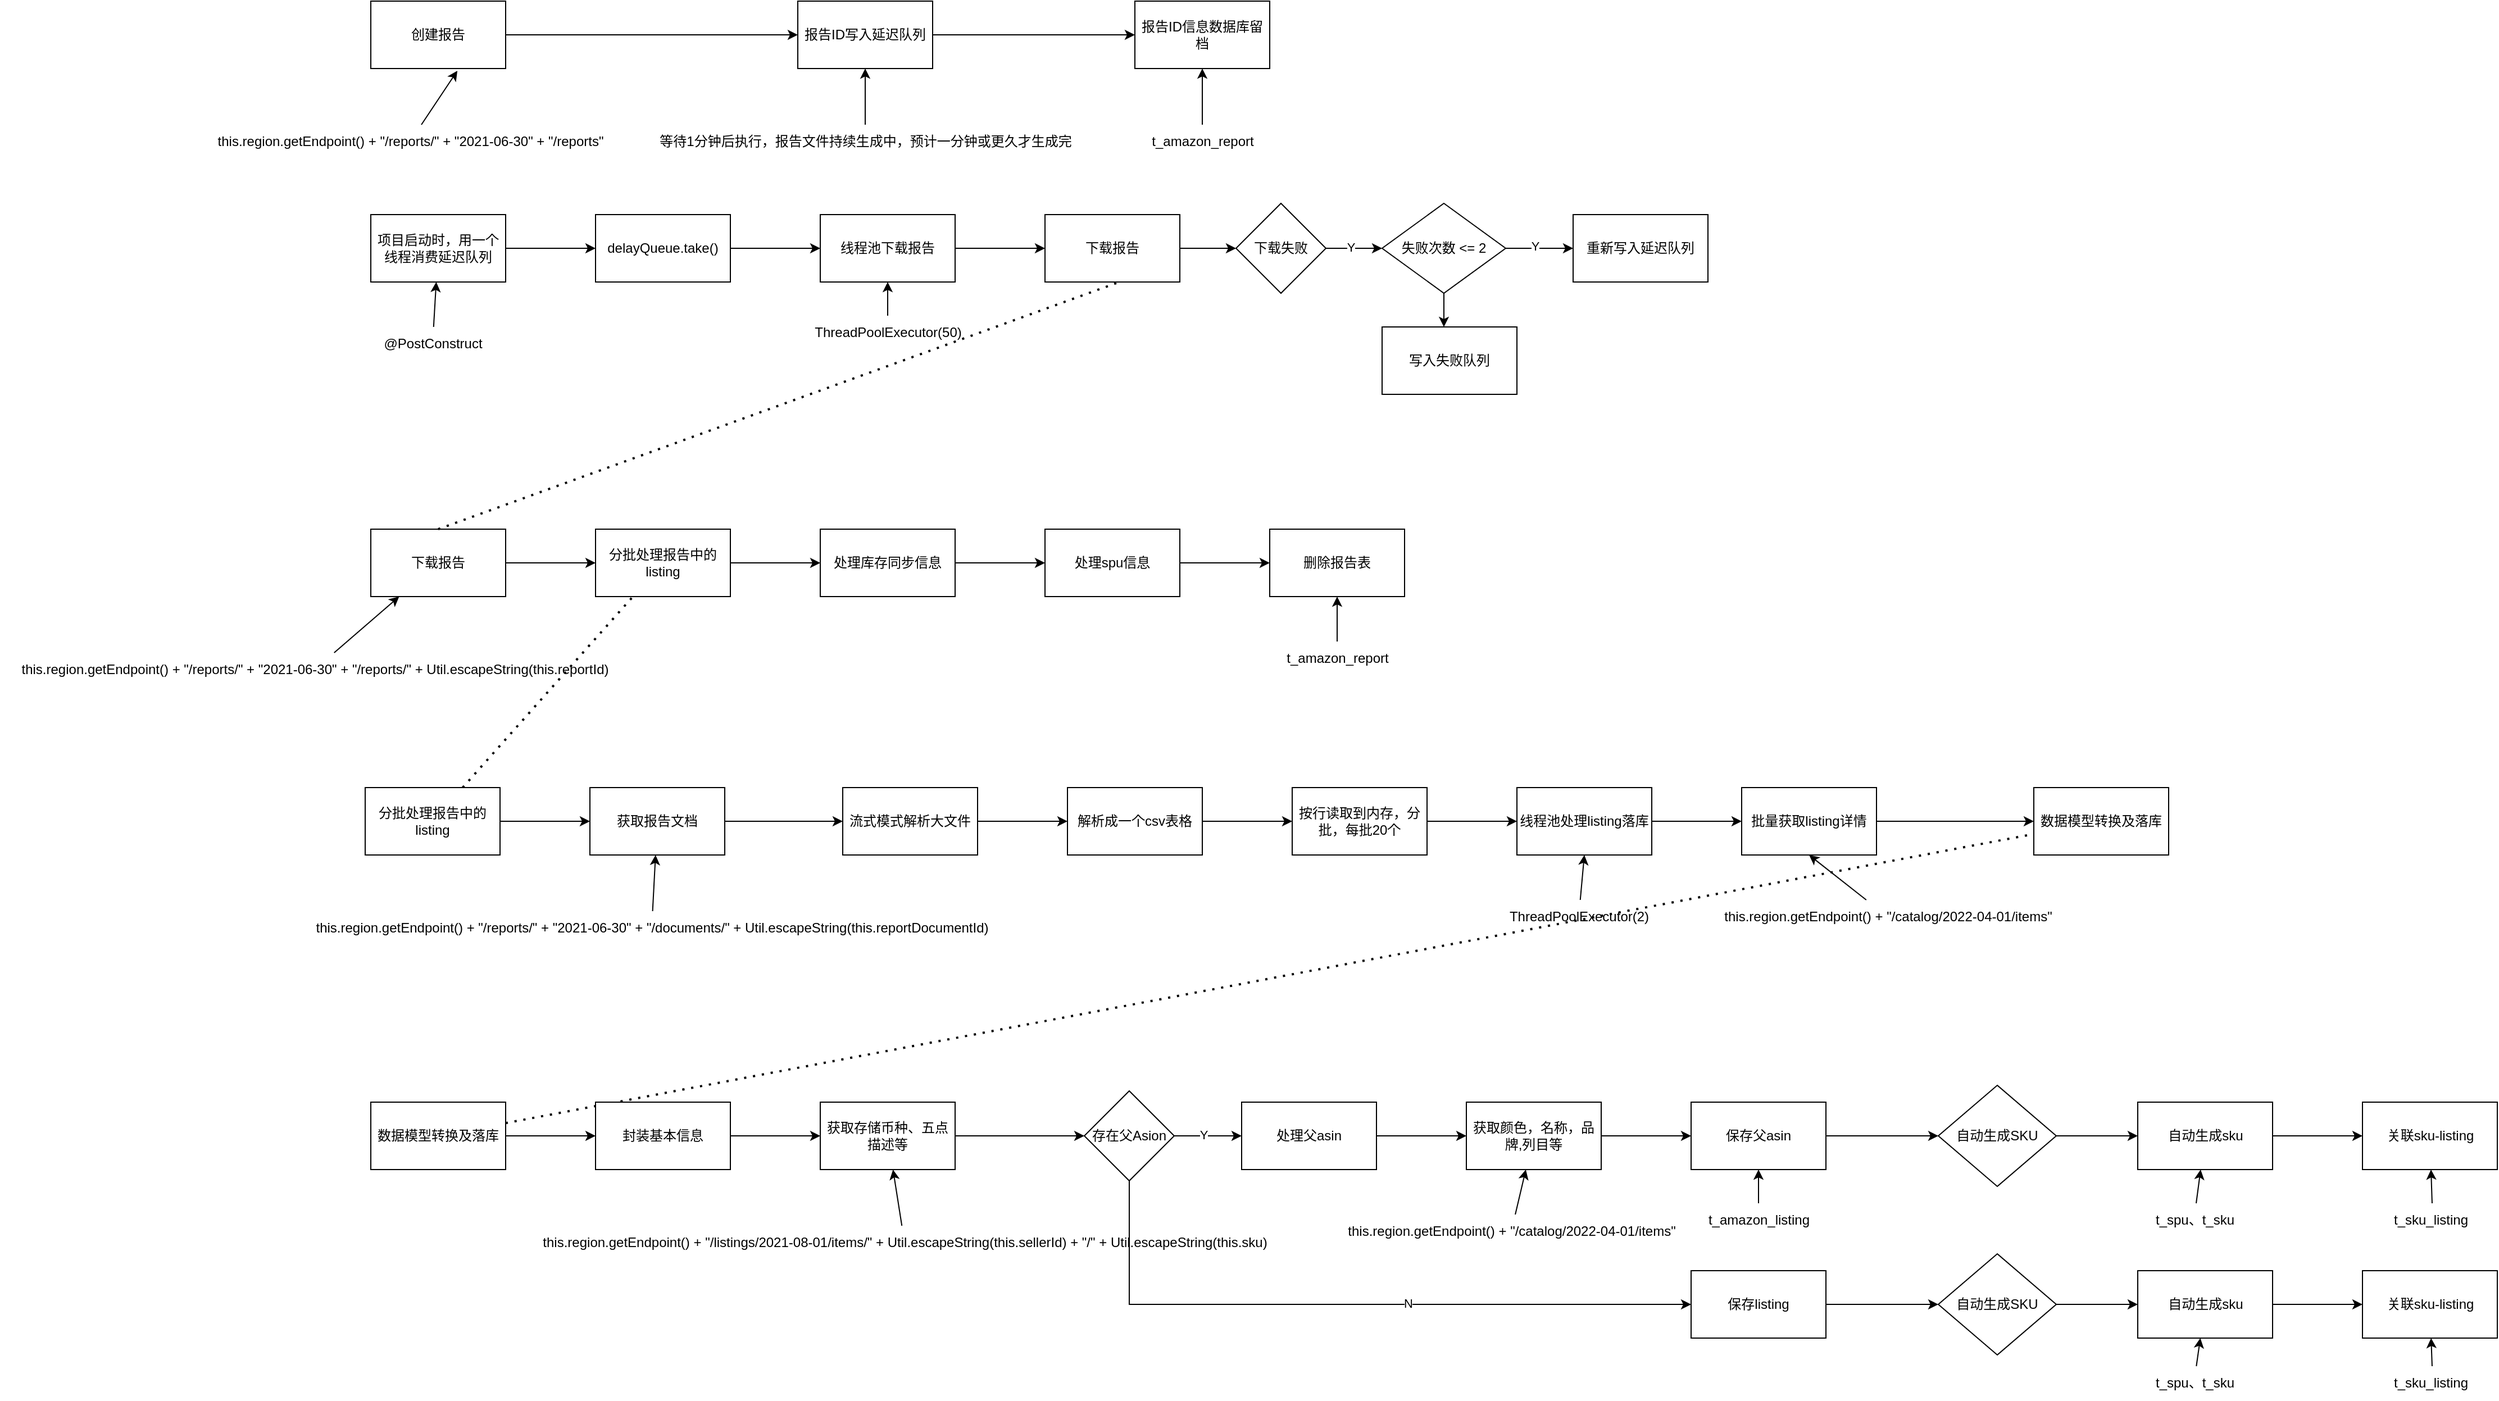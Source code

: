 <mxfile version="24.3.0" type="github">
  <diagram name="第 1 页" id="3Sgioy5IE2B0t4LwasJb">
    <mxGraphModel dx="2874" dy="792" grid="1" gridSize="10" guides="1" tooltips="1" connect="1" arrows="1" fold="1" page="1" pageScale="1" pageWidth="1200" pageHeight="1920" math="0" shadow="0">
      <root>
        <mxCell id="0" />
        <mxCell id="1" parent="0" />
        <mxCell id="YGWv3V7YIwNhVirVJVMV-18" value="" style="edgeStyle=orthogonalEdgeStyle;rounded=0;orthogonalLoop=1;jettySize=auto;html=1;" edge="1" parent="1" source="YGWv3V7YIwNhVirVJVMV-1" target="YGWv3V7YIwNhVirVJVMV-17">
          <mxGeometry relative="1" as="geometry" />
        </mxCell>
        <mxCell id="YGWv3V7YIwNhVirVJVMV-1" value="创建报告" style="rounded=0;whiteSpace=wrap;html=1;" vertex="1" parent="1">
          <mxGeometry x="90" y="80" width="120" height="60" as="geometry" />
        </mxCell>
        <mxCell id="YGWv3V7YIwNhVirVJVMV-10" value="this.region.getEndpoint() + &quot;/reports/&quot; + &quot;2021-06-30&quot; + &quot;/reports&quot;" style="text;html=1;align=center;verticalAlign=middle;resizable=0;points=[];autosize=1;strokeColor=none;fillColor=none;" vertex="1" parent="1">
          <mxGeometry x="-60" y="190" width="370" height="30" as="geometry" />
        </mxCell>
        <mxCell id="YGWv3V7YIwNhVirVJVMV-16" value="" style="endArrow=classic;html=1;rounded=0;entryX=0.642;entryY=1.033;entryDx=0;entryDy=0;entryPerimeter=0;" edge="1" parent="1" source="YGWv3V7YIwNhVirVJVMV-10" target="YGWv3V7YIwNhVirVJVMV-1">
          <mxGeometry width="50" height="50" relative="1" as="geometry">
            <mxPoint x="340" y="440" as="sourcePoint" />
            <mxPoint x="390" y="390" as="targetPoint" />
          </mxGeometry>
        </mxCell>
        <mxCell id="YGWv3V7YIwNhVirVJVMV-22" value="" style="edgeStyle=orthogonalEdgeStyle;rounded=0;orthogonalLoop=1;jettySize=auto;html=1;" edge="1" parent="1" source="YGWv3V7YIwNhVirVJVMV-17" target="YGWv3V7YIwNhVirVJVMV-21">
          <mxGeometry relative="1" as="geometry" />
        </mxCell>
        <mxCell id="YGWv3V7YIwNhVirVJVMV-17" value="报告ID写入延迟队列" style="whiteSpace=wrap;html=1;rounded=0;" vertex="1" parent="1">
          <mxGeometry x="470" y="80" width="120" height="60" as="geometry" />
        </mxCell>
        <mxCell id="YGWv3V7YIwNhVirVJVMV-19" value="等待1分钟后执行，报告文件持续生成中，预计一分钟或更久才生成完" style="text;html=1;align=center;verticalAlign=middle;resizable=0;points=[];autosize=1;strokeColor=none;fillColor=none;" vertex="1" parent="1">
          <mxGeometry x="335" y="190" width="390" height="30" as="geometry" />
        </mxCell>
        <mxCell id="YGWv3V7YIwNhVirVJVMV-20" value="" style="endArrow=classic;html=1;rounded=0;entryX=0.5;entryY=1;entryDx=0;entryDy=0;" edge="1" parent="1" source="YGWv3V7YIwNhVirVJVMV-19" target="YGWv3V7YIwNhVirVJVMV-17">
          <mxGeometry width="50" height="50" relative="1" as="geometry">
            <mxPoint x="830" y="260" as="sourcePoint" />
            <mxPoint x="880" y="210" as="targetPoint" />
          </mxGeometry>
        </mxCell>
        <mxCell id="YGWv3V7YIwNhVirVJVMV-21" value="报告ID信息数据库留档" style="whiteSpace=wrap;html=1;rounded=0;" vertex="1" parent="1">
          <mxGeometry x="770" y="80" width="120" height="60" as="geometry" />
        </mxCell>
        <mxCell id="YGWv3V7YIwNhVirVJVMV-23" value="t_amazon_report" style="text;html=1;align=center;verticalAlign=middle;resizable=0;points=[];autosize=1;strokeColor=none;fillColor=none;" vertex="1" parent="1">
          <mxGeometry x="770" y="190" width="120" height="30" as="geometry" />
        </mxCell>
        <mxCell id="YGWv3V7YIwNhVirVJVMV-24" value="" style="endArrow=classic;html=1;rounded=0;" edge="1" parent="1" source="YGWv3V7YIwNhVirVJVMV-23" target="YGWv3V7YIwNhVirVJVMV-21">
          <mxGeometry width="50" height="50" relative="1" as="geometry">
            <mxPoint x="970" y="220" as="sourcePoint" />
            <mxPoint x="1020" y="170" as="targetPoint" />
          </mxGeometry>
        </mxCell>
        <mxCell id="YGWv3V7YIwNhVirVJVMV-29" value="" style="edgeStyle=orthogonalEdgeStyle;rounded=0;orthogonalLoop=1;jettySize=auto;html=1;" edge="1" parent="1" source="YGWv3V7YIwNhVirVJVMV-25" target="YGWv3V7YIwNhVirVJVMV-28">
          <mxGeometry relative="1" as="geometry" />
        </mxCell>
        <mxCell id="YGWv3V7YIwNhVirVJVMV-25" value="项目启动时，用一个线程消费延迟队列" style="rounded=0;whiteSpace=wrap;html=1;" vertex="1" parent="1">
          <mxGeometry x="90" y="270" width="120" height="60" as="geometry" />
        </mxCell>
        <mxCell id="YGWv3V7YIwNhVirVJVMV-26" value="@PostConstruct" style="text;html=1;align=center;verticalAlign=middle;resizable=0;points=[];autosize=1;strokeColor=none;fillColor=none;" vertex="1" parent="1">
          <mxGeometry x="90" y="370" width="110" height="30" as="geometry" />
        </mxCell>
        <mxCell id="YGWv3V7YIwNhVirVJVMV-27" value="" style="endArrow=classic;html=1;rounded=0;" edge="1" parent="1" source="YGWv3V7YIwNhVirVJVMV-26" target="YGWv3V7YIwNhVirVJVMV-25">
          <mxGeometry width="50" height="50" relative="1" as="geometry">
            <mxPoint x="570" y="430" as="sourcePoint" />
            <mxPoint x="620" y="380" as="targetPoint" />
          </mxGeometry>
        </mxCell>
        <mxCell id="YGWv3V7YIwNhVirVJVMV-31" value="" style="edgeStyle=orthogonalEdgeStyle;rounded=0;orthogonalLoop=1;jettySize=auto;html=1;" edge="1" parent="1" source="YGWv3V7YIwNhVirVJVMV-28" target="YGWv3V7YIwNhVirVJVMV-30">
          <mxGeometry relative="1" as="geometry" />
        </mxCell>
        <mxCell id="YGWv3V7YIwNhVirVJVMV-28" value="delayQueue.take()" style="whiteSpace=wrap;html=1;rounded=0;" vertex="1" parent="1">
          <mxGeometry x="290" y="270" width="120" height="60" as="geometry" />
        </mxCell>
        <mxCell id="YGWv3V7YIwNhVirVJVMV-36" value="" style="edgeStyle=orthogonalEdgeStyle;rounded=0;orthogonalLoop=1;jettySize=auto;html=1;" edge="1" parent="1" source="YGWv3V7YIwNhVirVJVMV-30" target="YGWv3V7YIwNhVirVJVMV-35">
          <mxGeometry relative="1" as="geometry" />
        </mxCell>
        <mxCell id="YGWv3V7YIwNhVirVJVMV-30" value="线程池下载报告" style="whiteSpace=wrap;html=1;rounded=0;" vertex="1" parent="1">
          <mxGeometry x="490" y="270" width="120" height="60" as="geometry" />
        </mxCell>
        <mxCell id="YGWv3V7YIwNhVirVJVMV-33" value="ThreadPoolExecutor(50)" style="text;html=1;align=center;verticalAlign=middle;resizable=0;points=[];autosize=1;strokeColor=none;fillColor=none;" vertex="1" parent="1">
          <mxGeometry x="470" y="360" width="160" height="30" as="geometry" />
        </mxCell>
        <mxCell id="YGWv3V7YIwNhVirVJVMV-34" value="" style="endArrow=classic;html=1;rounded=0;entryX=0.5;entryY=1;entryDx=0;entryDy=0;" edge="1" parent="1" source="YGWv3V7YIwNhVirVJVMV-33" target="YGWv3V7YIwNhVirVJVMV-30">
          <mxGeometry width="50" height="50" relative="1" as="geometry">
            <mxPoint x="730" y="410" as="sourcePoint" />
            <mxPoint x="780" y="360" as="targetPoint" />
          </mxGeometry>
        </mxCell>
        <mxCell id="YGWv3V7YIwNhVirVJVMV-38" value="" style="edgeStyle=orthogonalEdgeStyle;rounded=0;orthogonalLoop=1;jettySize=auto;html=1;" edge="1" parent="1" source="YGWv3V7YIwNhVirVJVMV-35" target="YGWv3V7YIwNhVirVJVMV-37">
          <mxGeometry relative="1" as="geometry" />
        </mxCell>
        <mxCell id="YGWv3V7YIwNhVirVJVMV-35" value="下载报告" style="whiteSpace=wrap;html=1;rounded=0;" vertex="1" parent="1">
          <mxGeometry x="690" y="270" width="120" height="60" as="geometry" />
        </mxCell>
        <mxCell id="YGWv3V7YIwNhVirVJVMV-40" value="" style="edgeStyle=orthogonalEdgeStyle;rounded=0;orthogonalLoop=1;jettySize=auto;html=1;" edge="1" parent="1" source="YGWv3V7YIwNhVirVJVMV-37" target="YGWv3V7YIwNhVirVJVMV-39">
          <mxGeometry relative="1" as="geometry" />
        </mxCell>
        <mxCell id="YGWv3V7YIwNhVirVJVMV-43" value="Y" style="edgeLabel;html=1;align=center;verticalAlign=middle;resizable=0;points=[];" vertex="1" connectable="0" parent="YGWv3V7YIwNhVirVJVMV-40">
          <mxGeometry x="-0.12" y="1" relative="1" as="geometry">
            <mxPoint as="offset" />
          </mxGeometry>
        </mxCell>
        <mxCell id="YGWv3V7YIwNhVirVJVMV-37" value="下载失败" style="rhombus;whiteSpace=wrap;html=1;rounded=0;" vertex="1" parent="1">
          <mxGeometry x="860" y="260" width="80" height="80" as="geometry" />
        </mxCell>
        <mxCell id="YGWv3V7YIwNhVirVJVMV-42" value="" style="edgeStyle=orthogonalEdgeStyle;rounded=0;orthogonalLoop=1;jettySize=auto;html=1;" edge="1" parent="1" source="YGWv3V7YIwNhVirVJVMV-39" target="YGWv3V7YIwNhVirVJVMV-41">
          <mxGeometry relative="1" as="geometry" />
        </mxCell>
        <mxCell id="YGWv3V7YIwNhVirVJVMV-44" value="Y" style="edgeLabel;html=1;align=center;verticalAlign=middle;resizable=0;points=[];" vertex="1" connectable="0" parent="YGWv3V7YIwNhVirVJVMV-42">
          <mxGeometry x="-0.133" y="2" relative="1" as="geometry">
            <mxPoint as="offset" />
          </mxGeometry>
        </mxCell>
        <mxCell id="YGWv3V7YIwNhVirVJVMV-46" value="" style="edgeStyle=orthogonalEdgeStyle;rounded=0;orthogonalLoop=1;jettySize=auto;html=1;" edge="1" parent="1" source="YGWv3V7YIwNhVirVJVMV-39">
          <mxGeometry relative="1" as="geometry">
            <mxPoint x="1045" y="370" as="targetPoint" />
          </mxGeometry>
        </mxCell>
        <mxCell id="YGWv3V7YIwNhVirVJVMV-39" value="失败次数 &amp;lt;= 2" style="rhombus;whiteSpace=wrap;html=1;rounded=0;" vertex="1" parent="1">
          <mxGeometry x="990" y="260" width="110" height="80" as="geometry" />
        </mxCell>
        <mxCell id="YGWv3V7YIwNhVirVJVMV-41" value="重新写入延迟队列" style="whiteSpace=wrap;html=1;rounded=0;" vertex="1" parent="1">
          <mxGeometry x="1160" y="270" width="120" height="60" as="geometry" />
        </mxCell>
        <mxCell id="YGWv3V7YIwNhVirVJVMV-47" value="写入失败队列" style="whiteSpace=wrap;html=1;rounded=0;" vertex="1" parent="1">
          <mxGeometry x="990" y="370" width="120" height="60" as="geometry" />
        </mxCell>
        <mxCell id="YGWv3V7YIwNhVirVJVMV-53" value="" style="edgeStyle=orthogonalEdgeStyle;rounded=0;orthogonalLoop=1;jettySize=auto;html=1;" edge="1" parent="1" source="YGWv3V7YIwNhVirVJVMV-48" target="YGWv3V7YIwNhVirVJVMV-52">
          <mxGeometry relative="1" as="geometry" />
        </mxCell>
        <mxCell id="YGWv3V7YIwNhVirVJVMV-48" value="下载报告" style="whiteSpace=wrap;html=1;rounded=0;" vertex="1" parent="1">
          <mxGeometry x="90" y="550" width="120" height="60" as="geometry" />
        </mxCell>
        <mxCell id="YGWv3V7YIwNhVirVJVMV-49" value="" style="endArrow=none;dashed=1;html=1;dashPattern=1 3;strokeWidth=2;rounded=0;exitX=0.5;exitY=0;exitDx=0;exitDy=0;entryX=0.575;entryY=0.983;entryDx=0;entryDy=0;entryPerimeter=0;" edge="1" parent="1" source="YGWv3V7YIwNhVirVJVMV-48" target="YGWv3V7YIwNhVirVJVMV-35">
          <mxGeometry width="50" height="50" relative="1" as="geometry">
            <mxPoint x="630" y="470" as="sourcePoint" />
            <mxPoint x="680" y="420" as="targetPoint" />
          </mxGeometry>
        </mxCell>
        <mxCell id="YGWv3V7YIwNhVirVJVMV-50" value="this.region.getEndpoint() + &quot;/reports/&quot; + &quot;2021-06-30&quot; + &quot;/reports/&quot; + Util.escapeString(this.reportId)" style="text;html=1;align=center;verticalAlign=middle;resizable=0;points=[];autosize=1;strokeColor=none;fillColor=none;" vertex="1" parent="1">
          <mxGeometry x="-240" y="660" width="560" height="30" as="geometry" />
        </mxCell>
        <mxCell id="YGWv3V7YIwNhVirVJVMV-51" value="" style="endArrow=classic;html=1;rounded=0;" edge="1" parent="1" source="YGWv3V7YIwNhVirVJVMV-50" target="YGWv3V7YIwNhVirVJVMV-48">
          <mxGeometry width="50" height="50" relative="1" as="geometry">
            <mxPoint x="610" y="510" as="sourcePoint" />
            <mxPoint x="660" y="460" as="targetPoint" />
          </mxGeometry>
        </mxCell>
        <mxCell id="YGWv3V7YIwNhVirVJVMV-55" value="" style="edgeStyle=orthogonalEdgeStyle;rounded=0;orthogonalLoop=1;jettySize=auto;html=1;" edge="1" parent="1" source="YGWv3V7YIwNhVirVJVMV-52" target="YGWv3V7YIwNhVirVJVMV-54">
          <mxGeometry relative="1" as="geometry" />
        </mxCell>
        <mxCell id="YGWv3V7YIwNhVirVJVMV-52" value="分批处理报告中的listing" style="whiteSpace=wrap;html=1;rounded=0;" vertex="1" parent="1">
          <mxGeometry x="290" y="550" width="120" height="60" as="geometry" />
        </mxCell>
        <mxCell id="YGWv3V7YIwNhVirVJVMV-57" value="" style="edgeStyle=orthogonalEdgeStyle;rounded=0;orthogonalLoop=1;jettySize=auto;html=1;" edge="1" parent="1" source="YGWv3V7YIwNhVirVJVMV-54" target="YGWv3V7YIwNhVirVJVMV-56">
          <mxGeometry relative="1" as="geometry" />
        </mxCell>
        <mxCell id="YGWv3V7YIwNhVirVJVMV-54" value="处理库存同步信息" style="whiteSpace=wrap;html=1;rounded=0;" vertex="1" parent="1">
          <mxGeometry x="490" y="550" width="120" height="60" as="geometry" />
        </mxCell>
        <mxCell id="YGWv3V7YIwNhVirVJVMV-59" value="" style="edgeStyle=orthogonalEdgeStyle;rounded=0;orthogonalLoop=1;jettySize=auto;html=1;" edge="1" parent="1" source="YGWv3V7YIwNhVirVJVMV-56" target="YGWv3V7YIwNhVirVJVMV-58">
          <mxGeometry relative="1" as="geometry" />
        </mxCell>
        <mxCell id="YGWv3V7YIwNhVirVJVMV-56" value="处理spu信息" style="whiteSpace=wrap;html=1;rounded=0;" vertex="1" parent="1">
          <mxGeometry x="690" y="550" width="120" height="60" as="geometry" />
        </mxCell>
        <mxCell id="YGWv3V7YIwNhVirVJVMV-58" value="删除报告表" style="whiteSpace=wrap;html=1;rounded=0;" vertex="1" parent="1">
          <mxGeometry x="890" y="550" width="120" height="60" as="geometry" />
        </mxCell>
        <mxCell id="YGWv3V7YIwNhVirVJVMV-60" value="t_amazon_report" style="text;html=1;align=center;verticalAlign=middle;resizable=0;points=[];autosize=1;strokeColor=none;fillColor=none;" vertex="1" parent="1">
          <mxGeometry x="890" y="650" width="120" height="30" as="geometry" />
        </mxCell>
        <mxCell id="YGWv3V7YIwNhVirVJVMV-61" value="" style="endArrow=classic;html=1;rounded=0;" edge="1" parent="1" source="YGWv3V7YIwNhVirVJVMV-60" target="YGWv3V7YIwNhVirVJVMV-58">
          <mxGeometry width="50" height="50" relative="1" as="geometry">
            <mxPoint x="940" y="650" as="sourcePoint" />
            <mxPoint x="990" y="600" as="targetPoint" />
          </mxGeometry>
        </mxCell>
        <mxCell id="YGWv3V7YIwNhVirVJVMV-65" value="" style="edgeStyle=orthogonalEdgeStyle;rounded=0;orthogonalLoop=1;jettySize=auto;html=1;" edge="1" parent="1" source="YGWv3V7YIwNhVirVJVMV-62" target="YGWv3V7YIwNhVirVJVMV-64">
          <mxGeometry relative="1" as="geometry" />
        </mxCell>
        <mxCell id="YGWv3V7YIwNhVirVJVMV-62" value="分批处理报告中的listing" style="whiteSpace=wrap;html=1;rounded=0;" vertex="1" parent="1">
          <mxGeometry x="85" y="780" width="120" height="60" as="geometry" />
        </mxCell>
        <mxCell id="YGWv3V7YIwNhVirVJVMV-63" value="" style="endArrow=none;dashed=1;html=1;dashPattern=1 3;strokeWidth=2;rounded=0;" edge="1" parent="1" source="YGWv3V7YIwNhVirVJVMV-62" target="YGWv3V7YIwNhVirVJVMV-52">
          <mxGeometry width="50" height="50" relative="1" as="geometry">
            <mxPoint x="540" y="830" as="sourcePoint" />
            <mxPoint x="590" y="780" as="targetPoint" />
          </mxGeometry>
        </mxCell>
        <mxCell id="YGWv3V7YIwNhVirVJVMV-69" value="" style="edgeStyle=orthogonalEdgeStyle;rounded=0;orthogonalLoop=1;jettySize=auto;html=1;" edge="1" parent="1" source="YGWv3V7YIwNhVirVJVMV-64" target="YGWv3V7YIwNhVirVJVMV-68">
          <mxGeometry relative="1" as="geometry" />
        </mxCell>
        <mxCell id="YGWv3V7YIwNhVirVJVMV-64" value="获取报告文档" style="whiteSpace=wrap;html=1;rounded=0;" vertex="1" parent="1">
          <mxGeometry x="285" y="780" width="120" height="60" as="geometry" />
        </mxCell>
        <mxCell id="YGWv3V7YIwNhVirVJVMV-66" value="this.region.getEndpoint() + &quot;/reports/&quot; + &quot;2021-06-30&quot; + &quot;/documents/&quot; + Util.escapeString(this.reportDocumentId)" style="text;html=1;align=center;verticalAlign=middle;resizable=0;points=[];autosize=1;strokeColor=none;fillColor=none;" vertex="1" parent="1">
          <mxGeometry x="20" y="890" width="640" height="30" as="geometry" />
        </mxCell>
        <mxCell id="YGWv3V7YIwNhVirVJVMV-67" value="" style="endArrow=classic;html=1;rounded=0;" edge="1" parent="1" source="YGWv3V7YIwNhVirVJVMV-66" target="YGWv3V7YIwNhVirVJVMV-64">
          <mxGeometry width="50" height="50" relative="1" as="geometry">
            <mxPoint x="620" y="1060" as="sourcePoint" />
            <mxPoint x="670" y="1010" as="targetPoint" />
          </mxGeometry>
        </mxCell>
        <mxCell id="YGWv3V7YIwNhVirVJVMV-71" value="" style="edgeStyle=orthogonalEdgeStyle;rounded=0;orthogonalLoop=1;jettySize=auto;html=1;" edge="1" parent="1" source="YGWv3V7YIwNhVirVJVMV-68" target="YGWv3V7YIwNhVirVJVMV-70">
          <mxGeometry relative="1" as="geometry" />
        </mxCell>
        <mxCell id="YGWv3V7YIwNhVirVJVMV-68" value="流式模式解析大文件" style="whiteSpace=wrap;html=1;rounded=0;" vertex="1" parent="1">
          <mxGeometry x="510" y="780" width="120" height="60" as="geometry" />
        </mxCell>
        <mxCell id="YGWv3V7YIwNhVirVJVMV-73" value="" style="edgeStyle=orthogonalEdgeStyle;rounded=0;orthogonalLoop=1;jettySize=auto;html=1;" edge="1" parent="1" source="YGWv3V7YIwNhVirVJVMV-70" target="YGWv3V7YIwNhVirVJVMV-72">
          <mxGeometry relative="1" as="geometry" />
        </mxCell>
        <mxCell id="YGWv3V7YIwNhVirVJVMV-70" value="解析成一个csv表格" style="whiteSpace=wrap;html=1;rounded=0;" vertex="1" parent="1">
          <mxGeometry x="710" y="780" width="120" height="60" as="geometry" />
        </mxCell>
        <mxCell id="YGWv3V7YIwNhVirVJVMV-75" value="" style="edgeStyle=orthogonalEdgeStyle;rounded=0;orthogonalLoop=1;jettySize=auto;html=1;" edge="1" parent="1" source="YGWv3V7YIwNhVirVJVMV-72" target="YGWv3V7YIwNhVirVJVMV-74">
          <mxGeometry relative="1" as="geometry" />
        </mxCell>
        <mxCell id="YGWv3V7YIwNhVirVJVMV-72" value="按行读取到内存，分批，每批20个" style="whiteSpace=wrap;html=1;rounded=0;" vertex="1" parent="1">
          <mxGeometry x="910" y="780" width="120" height="60" as="geometry" />
        </mxCell>
        <mxCell id="YGWv3V7YIwNhVirVJVMV-79" value="" style="edgeStyle=orthogonalEdgeStyle;rounded=0;orthogonalLoop=1;jettySize=auto;html=1;" edge="1" parent="1" source="YGWv3V7YIwNhVirVJVMV-74" target="YGWv3V7YIwNhVirVJVMV-78">
          <mxGeometry relative="1" as="geometry" />
        </mxCell>
        <mxCell id="YGWv3V7YIwNhVirVJVMV-74" value="线程池处理listing落库" style="whiteSpace=wrap;html=1;rounded=0;" vertex="1" parent="1">
          <mxGeometry x="1110" y="780" width="120" height="60" as="geometry" />
        </mxCell>
        <mxCell id="YGWv3V7YIwNhVirVJVMV-76" value="ThreadPoolExecutor(2)" style="text;html=1;align=center;verticalAlign=middle;resizable=0;points=[];autosize=1;strokeColor=none;fillColor=none;" vertex="1" parent="1">
          <mxGeometry x="1090" y="880" width="150" height="30" as="geometry" />
        </mxCell>
        <mxCell id="YGWv3V7YIwNhVirVJVMV-77" value="" style="endArrow=classic;html=1;rounded=0;entryX=0.5;entryY=1;entryDx=0;entryDy=0;" edge="1" parent="1" source="YGWv3V7YIwNhVirVJVMV-76" target="YGWv3V7YIwNhVirVJVMV-74">
          <mxGeometry width="50" height="50" relative="1" as="geometry">
            <mxPoint x="1160" y="840" as="sourcePoint" />
            <mxPoint x="1210" y="790" as="targetPoint" />
          </mxGeometry>
        </mxCell>
        <mxCell id="YGWv3V7YIwNhVirVJVMV-83" value="" style="edgeStyle=orthogonalEdgeStyle;rounded=0;orthogonalLoop=1;jettySize=auto;html=1;" edge="1" parent="1" source="YGWv3V7YIwNhVirVJVMV-78" target="YGWv3V7YIwNhVirVJVMV-82">
          <mxGeometry relative="1" as="geometry" />
        </mxCell>
        <mxCell id="YGWv3V7YIwNhVirVJVMV-78" value="批量获取listing详情" style="whiteSpace=wrap;html=1;rounded=0;" vertex="1" parent="1">
          <mxGeometry x="1310" y="780" width="120" height="60" as="geometry" />
        </mxCell>
        <mxCell id="YGWv3V7YIwNhVirVJVMV-80" value="this.region.getEndpoint() + &quot;/catalog/2022-04-01/items&quot;" style="text;html=1;align=center;verticalAlign=middle;resizable=0;points=[];autosize=1;strokeColor=none;fillColor=none;" vertex="1" parent="1">
          <mxGeometry x="1280" y="880" width="320" height="30" as="geometry" />
        </mxCell>
        <mxCell id="YGWv3V7YIwNhVirVJVMV-81" value="" style="endArrow=classic;html=1;rounded=0;entryX=0.5;entryY=1;entryDx=0;entryDy=0;" edge="1" parent="1" source="YGWv3V7YIwNhVirVJVMV-80" target="YGWv3V7YIwNhVirVJVMV-78">
          <mxGeometry width="50" height="50" relative="1" as="geometry">
            <mxPoint x="1710" y="1010" as="sourcePoint" />
            <mxPoint x="1760" y="960" as="targetPoint" />
          </mxGeometry>
        </mxCell>
        <mxCell id="YGWv3V7YIwNhVirVJVMV-82" value="数据模型转换及落库" style="whiteSpace=wrap;html=1;rounded=0;" vertex="1" parent="1">
          <mxGeometry x="1570" y="780" width="120" height="60" as="geometry" />
        </mxCell>
        <mxCell id="YGWv3V7YIwNhVirVJVMV-87" value="" style="edgeStyle=orthogonalEdgeStyle;rounded=0;orthogonalLoop=1;jettySize=auto;html=1;" edge="1" parent="1" source="YGWv3V7YIwNhVirVJVMV-84" target="YGWv3V7YIwNhVirVJVMV-86">
          <mxGeometry relative="1" as="geometry" />
        </mxCell>
        <mxCell id="YGWv3V7YIwNhVirVJVMV-84" value="数据模型转换及落库" style="whiteSpace=wrap;html=1;rounded=0;" vertex="1" parent="1">
          <mxGeometry x="90" y="1060" width="120" height="60" as="geometry" />
        </mxCell>
        <mxCell id="YGWv3V7YIwNhVirVJVMV-85" value="" style="endArrow=none;dashed=1;html=1;dashPattern=1 3;strokeWidth=2;rounded=0;" edge="1" parent="1" source="YGWv3V7YIwNhVirVJVMV-84" target="YGWv3V7YIwNhVirVJVMV-82">
          <mxGeometry width="50" height="50" relative="1" as="geometry">
            <mxPoint x="790" y="1040" as="sourcePoint" />
            <mxPoint x="840" y="990" as="targetPoint" />
          </mxGeometry>
        </mxCell>
        <mxCell id="YGWv3V7YIwNhVirVJVMV-89" value="" style="edgeStyle=orthogonalEdgeStyle;rounded=0;orthogonalLoop=1;jettySize=auto;html=1;" edge="1" parent="1" source="YGWv3V7YIwNhVirVJVMV-86" target="YGWv3V7YIwNhVirVJVMV-88">
          <mxGeometry relative="1" as="geometry" />
        </mxCell>
        <mxCell id="YGWv3V7YIwNhVirVJVMV-86" value="封装基本信息" style="whiteSpace=wrap;html=1;rounded=0;" vertex="1" parent="1">
          <mxGeometry x="290" y="1060" width="120" height="60" as="geometry" />
        </mxCell>
        <mxCell id="YGWv3V7YIwNhVirVJVMV-93" value="" style="edgeStyle=orthogonalEdgeStyle;rounded=0;orthogonalLoop=1;jettySize=auto;html=1;" edge="1" parent="1" source="YGWv3V7YIwNhVirVJVMV-88" target="YGWv3V7YIwNhVirVJVMV-92">
          <mxGeometry relative="1" as="geometry" />
        </mxCell>
        <mxCell id="YGWv3V7YIwNhVirVJVMV-88" value="获取存储币种、五点描述等" style="whiteSpace=wrap;html=1;rounded=0;" vertex="1" parent="1">
          <mxGeometry x="490" y="1060" width="120" height="60" as="geometry" />
        </mxCell>
        <mxCell id="YGWv3V7YIwNhVirVJVMV-90" value="this.region.getEndpoint() + &quot;/listings/2021-08-01/items/&quot; + Util.escapeString(this.sellerId) + &quot;/&quot; + Util.escapeString(this.sku)" style="text;html=1;align=center;verticalAlign=middle;resizable=0;points=[];autosize=1;strokeColor=none;fillColor=none;" vertex="1" parent="1">
          <mxGeometry x="220" y="1170" width="690" height="30" as="geometry" />
        </mxCell>
        <mxCell id="YGWv3V7YIwNhVirVJVMV-91" value="" style="endArrow=classic;html=1;rounded=0;" edge="1" parent="1" source="YGWv3V7YIwNhVirVJVMV-90" target="YGWv3V7YIwNhVirVJVMV-88">
          <mxGeometry width="50" height="50" relative="1" as="geometry">
            <mxPoint x="890" y="1200" as="sourcePoint" />
            <mxPoint x="940" y="1150" as="targetPoint" />
          </mxGeometry>
        </mxCell>
        <mxCell id="YGWv3V7YIwNhVirVJVMV-95" value="" style="edgeStyle=orthogonalEdgeStyle;rounded=0;orthogonalLoop=1;jettySize=auto;html=1;" edge="1" parent="1" source="YGWv3V7YIwNhVirVJVMV-92" target="YGWv3V7YIwNhVirVJVMV-94">
          <mxGeometry relative="1" as="geometry" />
        </mxCell>
        <mxCell id="YGWv3V7YIwNhVirVJVMV-114" value="Y" style="edgeLabel;html=1;align=center;verticalAlign=middle;resizable=0;points=[];" vertex="1" connectable="0" parent="YGWv3V7YIwNhVirVJVMV-95">
          <mxGeometry x="-0.133" y="1" relative="1" as="geometry">
            <mxPoint as="offset" />
          </mxGeometry>
        </mxCell>
        <mxCell id="YGWv3V7YIwNhVirVJVMV-118" style="edgeStyle=orthogonalEdgeStyle;rounded=0;orthogonalLoop=1;jettySize=auto;html=1;exitX=0.5;exitY=1;exitDx=0;exitDy=0;entryX=0;entryY=0.5;entryDx=0;entryDy=0;" edge="1" parent="1" source="YGWv3V7YIwNhVirVJVMV-92" target="YGWv3V7YIwNhVirVJVMV-112">
          <mxGeometry relative="1" as="geometry" />
        </mxCell>
        <mxCell id="YGWv3V7YIwNhVirVJVMV-119" value="N" style="edgeLabel;html=1;align=center;verticalAlign=middle;resizable=0;points=[];" vertex="1" connectable="0" parent="YGWv3V7YIwNhVirVJVMV-118">
          <mxGeometry x="0.173" y="1" relative="1" as="geometry">
            <mxPoint as="offset" />
          </mxGeometry>
        </mxCell>
        <mxCell id="YGWv3V7YIwNhVirVJVMV-92" value="存在父Asion" style="rhombus;whiteSpace=wrap;html=1;rounded=0;" vertex="1" parent="1">
          <mxGeometry x="725" y="1050" width="80" height="80" as="geometry" />
        </mxCell>
        <mxCell id="YGWv3V7YIwNhVirVJVMV-97" value="" style="edgeStyle=orthogonalEdgeStyle;rounded=0;orthogonalLoop=1;jettySize=auto;html=1;" edge="1" parent="1" source="YGWv3V7YIwNhVirVJVMV-94" target="YGWv3V7YIwNhVirVJVMV-96">
          <mxGeometry relative="1" as="geometry" />
        </mxCell>
        <mxCell id="YGWv3V7YIwNhVirVJVMV-94" value="处理父asin" style="whiteSpace=wrap;html=1;rounded=0;" vertex="1" parent="1">
          <mxGeometry x="865" y="1060" width="120" height="60" as="geometry" />
        </mxCell>
        <mxCell id="YGWv3V7YIwNhVirVJVMV-99" value="" style="edgeStyle=orthogonalEdgeStyle;rounded=0;orthogonalLoop=1;jettySize=auto;html=1;" edge="1" parent="1" source="YGWv3V7YIwNhVirVJVMV-96" target="YGWv3V7YIwNhVirVJVMV-98">
          <mxGeometry relative="1" as="geometry" />
        </mxCell>
        <mxCell id="YGWv3V7YIwNhVirVJVMV-96" value="获取颜色，名称，品牌,列目等" style="whiteSpace=wrap;html=1;rounded=0;" vertex="1" parent="1">
          <mxGeometry x="1065" y="1060" width="120" height="60" as="geometry" />
        </mxCell>
        <mxCell id="YGWv3V7YIwNhVirVJVMV-103" value="" style="edgeStyle=orthogonalEdgeStyle;rounded=0;orthogonalLoop=1;jettySize=auto;html=1;" edge="1" parent="1" source="YGWv3V7YIwNhVirVJVMV-98" target="YGWv3V7YIwNhVirVJVMV-102">
          <mxGeometry relative="1" as="geometry" />
        </mxCell>
        <mxCell id="YGWv3V7YIwNhVirVJVMV-98" value="保存父asin" style="whiteSpace=wrap;html=1;rounded=0;" vertex="1" parent="1">
          <mxGeometry x="1265" y="1060" width="120" height="60" as="geometry" />
        </mxCell>
        <mxCell id="YGWv3V7YIwNhVirVJVMV-100" value="t_amazon_listing" style="text;html=1;align=center;verticalAlign=middle;resizable=0;points=[];autosize=1;strokeColor=none;fillColor=none;" vertex="1" parent="1">
          <mxGeometry x="1265" y="1150" width="120" height="30" as="geometry" />
        </mxCell>
        <mxCell id="YGWv3V7YIwNhVirVJVMV-101" value="" style="endArrow=classic;html=1;rounded=0;" edge="1" parent="1" source="YGWv3V7YIwNhVirVJVMV-100" target="YGWv3V7YIwNhVirVJVMV-98">
          <mxGeometry width="50" height="50" relative="1" as="geometry">
            <mxPoint x="1370" y="1210" as="sourcePoint" />
            <mxPoint x="1420" y="1160" as="targetPoint" />
          </mxGeometry>
        </mxCell>
        <mxCell id="YGWv3V7YIwNhVirVJVMV-105" value="" style="edgeStyle=orthogonalEdgeStyle;rounded=0;orthogonalLoop=1;jettySize=auto;html=1;" edge="1" parent="1" source="YGWv3V7YIwNhVirVJVMV-102" target="YGWv3V7YIwNhVirVJVMV-104">
          <mxGeometry relative="1" as="geometry" />
        </mxCell>
        <mxCell id="YGWv3V7YIwNhVirVJVMV-102" value="自动生成SKU" style="rhombus;whiteSpace=wrap;html=1;rounded=0;" vertex="1" parent="1">
          <mxGeometry x="1485" y="1045" width="105" height="90" as="geometry" />
        </mxCell>
        <mxCell id="YGWv3V7YIwNhVirVJVMV-107" value="" style="edgeStyle=orthogonalEdgeStyle;rounded=0;orthogonalLoop=1;jettySize=auto;html=1;" edge="1" parent="1" source="YGWv3V7YIwNhVirVJVMV-104" target="YGWv3V7YIwNhVirVJVMV-106">
          <mxGeometry relative="1" as="geometry" />
        </mxCell>
        <mxCell id="YGWv3V7YIwNhVirVJVMV-104" value="自动生成sku" style="whiteSpace=wrap;html=1;rounded=0;" vertex="1" parent="1">
          <mxGeometry x="1662.5" y="1060" width="120" height="60" as="geometry" />
        </mxCell>
        <mxCell id="YGWv3V7YIwNhVirVJVMV-106" value="关联sku-listing" style="whiteSpace=wrap;html=1;rounded=0;" vertex="1" parent="1">
          <mxGeometry x="1862.5" y="1060" width="120" height="60" as="geometry" />
        </mxCell>
        <mxCell id="YGWv3V7YIwNhVirVJVMV-108" value="t_spu、t_sku" style="text;html=1;align=center;verticalAlign=middle;resizable=0;points=[];autosize=1;strokeColor=none;fillColor=none;" vertex="1" parent="1">
          <mxGeometry x="1662.5" y="1150" width="100" height="30" as="geometry" />
        </mxCell>
        <mxCell id="YGWv3V7YIwNhVirVJVMV-109" value="" style="endArrow=classic;html=1;rounded=0;" edge="1" parent="1" source="YGWv3V7YIwNhVirVJVMV-108" target="YGWv3V7YIwNhVirVJVMV-104">
          <mxGeometry width="50" height="50" relative="1" as="geometry">
            <mxPoint x="1840" y="1210" as="sourcePoint" />
            <mxPoint x="1890" y="1160" as="targetPoint" />
          </mxGeometry>
        </mxCell>
        <mxCell id="YGWv3V7YIwNhVirVJVMV-110" value="t_sku_listing" style="text;html=1;align=center;verticalAlign=middle;resizable=0;points=[];autosize=1;strokeColor=none;fillColor=none;" vertex="1" parent="1">
          <mxGeometry x="1877.5" y="1150" width="90" height="30" as="geometry" />
        </mxCell>
        <mxCell id="YGWv3V7YIwNhVirVJVMV-111" value="" style="endArrow=classic;html=1;rounded=0;exitX=0.522;exitY=0;exitDx=0;exitDy=0;exitPerimeter=0;" edge="1" parent="1" source="YGWv3V7YIwNhVirVJVMV-110" target="YGWv3V7YIwNhVirVJVMV-106">
          <mxGeometry width="50" height="50" relative="1" as="geometry">
            <mxPoint x="1840" y="1210" as="sourcePoint" />
            <mxPoint x="1890" y="1160" as="targetPoint" />
          </mxGeometry>
        </mxCell>
        <mxCell id="YGWv3V7YIwNhVirVJVMV-130" style="edgeStyle=orthogonalEdgeStyle;rounded=0;orthogonalLoop=1;jettySize=auto;html=1;exitX=1;exitY=0.5;exitDx=0;exitDy=0;entryX=0;entryY=0.5;entryDx=0;entryDy=0;" edge="1" parent="1" source="YGWv3V7YIwNhVirVJVMV-112" target="YGWv3V7YIwNhVirVJVMV-122">
          <mxGeometry relative="1" as="geometry" />
        </mxCell>
        <mxCell id="YGWv3V7YIwNhVirVJVMV-112" value="保存listing" style="rounded=0;whiteSpace=wrap;html=1;" vertex="1" parent="1">
          <mxGeometry x="1265" y="1210" width="120" height="60" as="geometry" />
        </mxCell>
        <mxCell id="YGWv3V7YIwNhVirVJVMV-115" value="this.region.getEndpoint() + &quot;/catalog/2022-04-01/items&quot;" style="text;html=1;align=center;verticalAlign=middle;resizable=0;points=[];autosize=1;strokeColor=none;fillColor=none;" vertex="1" parent="1">
          <mxGeometry x="945" y="1160" width="320" height="30" as="geometry" />
        </mxCell>
        <mxCell id="YGWv3V7YIwNhVirVJVMV-116" value="" style="endArrow=classic;html=1;rounded=0;" edge="1" parent="1" source="YGWv3V7YIwNhVirVJVMV-115" target="YGWv3V7YIwNhVirVJVMV-96">
          <mxGeometry width="50" height="50" relative="1" as="geometry">
            <mxPoint x="1430" y="1360" as="sourcePoint" />
            <mxPoint x="1480" y="1310" as="targetPoint" />
          </mxGeometry>
        </mxCell>
        <mxCell id="YGWv3V7YIwNhVirVJVMV-121" value="" style="edgeStyle=orthogonalEdgeStyle;rounded=0;orthogonalLoop=1;jettySize=auto;html=1;" edge="1" parent="1" source="YGWv3V7YIwNhVirVJVMV-122" target="YGWv3V7YIwNhVirVJVMV-124">
          <mxGeometry relative="1" as="geometry" />
        </mxCell>
        <mxCell id="YGWv3V7YIwNhVirVJVMV-122" value="自动生成SKU" style="rhombus;whiteSpace=wrap;html=1;rounded=0;" vertex="1" parent="1">
          <mxGeometry x="1485" y="1195" width="105" height="90" as="geometry" />
        </mxCell>
        <mxCell id="YGWv3V7YIwNhVirVJVMV-123" value="" style="edgeStyle=orthogonalEdgeStyle;rounded=0;orthogonalLoop=1;jettySize=auto;html=1;" edge="1" parent="1" source="YGWv3V7YIwNhVirVJVMV-124" target="YGWv3V7YIwNhVirVJVMV-125">
          <mxGeometry relative="1" as="geometry" />
        </mxCell>
        <mxCell id="YGWv3V7YIwNhVirVJVMV-124" value="自动生成sku" style="whiteSpace=wrap;html=1;rounded=0;" vertex="1" parent="1">
          <mxGeometry x="1662.5" y="1210" width="120" height="60" as="geometry" />
        </mxCell>
        <mxCell id="YGWv3V7YIwNhVirVJVMV-125" value="关联sku-listing" style="whiteSpace=wrap;html=1;rounded=0;" vertex="1" parent="1">
          <mxGeometry x="1862.5" y="1210" width="120" height="60" as="geometry" />
        </mxCell>
        <mxCell id="YGWv3V7YIwNhVirVJVMV-126" value="t_spu、t_sku" style="text;html=1;align=center;verticalAlign=middle;resizable=0;points=[];autosize=1;strokeColor=none;fillColor=none;" vertex="1" parent="1">
          <mxGeometry x="1662.5" y="1295" width="100" height="30" as="geometry" />
        </mxCell>
        <mxCell id="YGWv3V7YIwNhVirVJVMV-127" value="" style="endArrow=classic;html=1;rounded=0;" edge="1" parent="1" source="YGWv3V7YIwNhVirVJVMV-126" target="YGWv3V7YIwNhVirVJVMV-124">
          <mxGeometry width="50" height="50" relative="1" as="geometry">
            <mxPoint x="1840" y="1355" as="sourcePoint" />
            <mxPoint x="1890" y="1305" as="targetPoint" />
          </mxGeometry>
        </mxCell>
        <mxCell id="YGWv3V7YIwNhVirVJVMV-128" value="t_sku_listing" style="text;html=1;align=center;verticalAlign=middle;resizable=0;points=[];autosize=1;strokeColor=none;fillColor=none;" vertex="1" parent="1">
          <mxGeometry x="1877.5" y="1295" width="90" height="30" as="geometry" />
        </mxCell>
        <mxCell id="YGWv3V7YIwNhVirVJVMV-129" value="" style="endArrow=classic;html=1;rounded=0;exitX=0.522;exitY=0;exitDx=0;exitDy=0;exitPerimeter=0;" edge="1" parent="1" source="YGWv3V7YIwNhVirVJVMV-128" target="YGWv3V7YIwNhVirVJVMV-125">
          <mxGeometry width="50" height="50" relative="1" as="geometry">
            <mxPoint x="1840" y="1355" as="sourcePoint" />
            <mxPoint x="1890" y="1305" as="targetPoint" />
          </mxGeometry>
        </mxCell>
      </root>
    </mxGraphModel>
  </diagram>
</mxfile>
